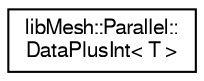 digraph "Graphical Class Hierarchy"
{
  edge [fontname="FreeSans",fontsize="10",labelfontname="FreeSans",labelfontsize="10"];
  node [fontname="FreeSans",fontsize="10",shape=record];
  rankdir="LR";
  Node1 [label="libMesh::Parallel::\lDataPlusInt\< T \>",height=0.2,width=0.4,color="black", fillcolor="white", style="filled",URL="$classlibMesh_1_1Parallel_1_1DataPlusInt.html"];
}
